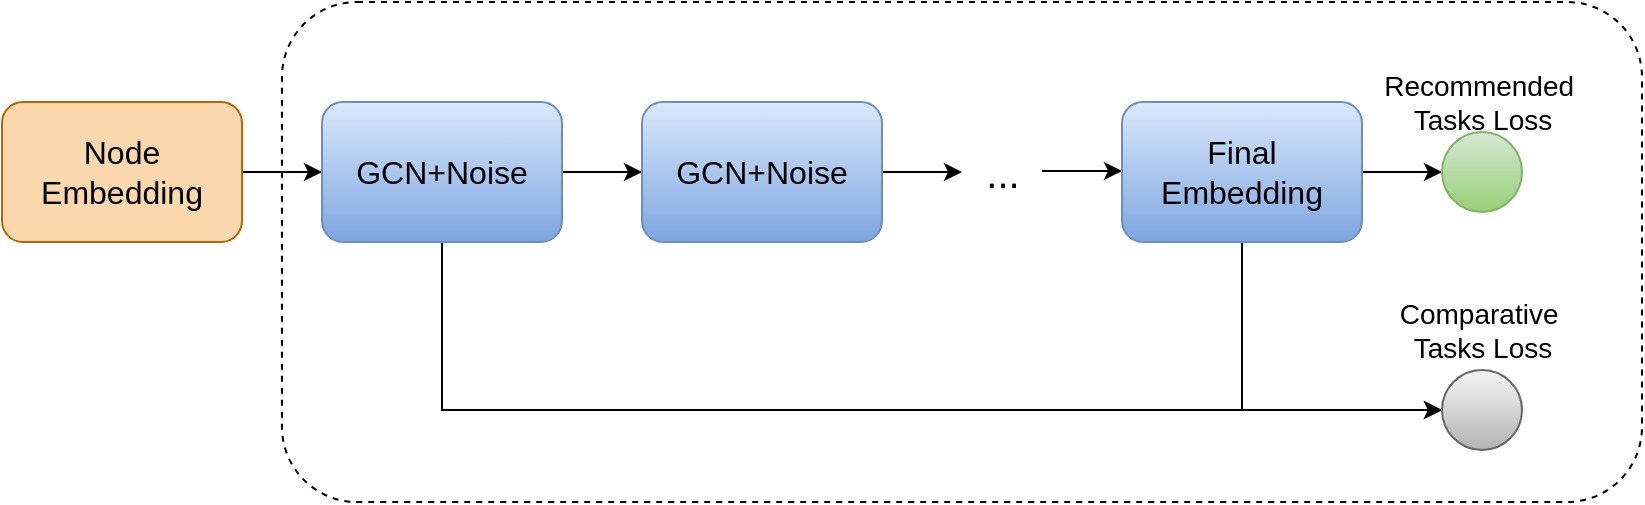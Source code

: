 <mxfile version="24.4.0" type="github">
  <diagram name="第 1 页" id="leCYCpFz-L0AvSXM7aaV">
    <mxGraphModel dx="1173" dy="631" grid="1" gridSize="10" guides="1" tooltips="1" connect="1" arrows="1" fold="1" page="1" pageScale="1" pageWidth="1169" pageHeight="827" math="0" shadow="0">
      <root>
        <mxCell id="0" />
        <mxCell id="1" parent="0" />
        <mxCell id="pFO_m2VJBk1OrtZpRaoa-26" value="" style="rounded=1;whiteSpace=wrap;html=1;dashed=1;" vertex="1" parent="1">
          <mxGeometry x="260" y="210" width="680" height="250" as="geometry" />
        </mxCell>
        <mxCell id="pFO_m2VJBk1OrtZpRaoa-2" style="edgeStyle=orthogonalEdgeStyle;rounded=0;orthogonalLoop=1;jettySize=auto;html=1;exitX=1;exitY=0.5;exitDx=0;exitDy=0;entryX=0;entryY=0.5;entryDx=0;entryDy=0;" edge="1" parent="1" source="pFO_m2VJBk1OrtZpRaoa-1" target="pFO_m2VJBk1OrtZpRaoa-4">
          <mxGeometry relative="1" as="geometry">
            <mxPoint x="280" y="295" as="targetPoint" />
          </mxGeometry>
        </mxCell>
        <mxCell id="pFO_m2VJBk1OrtZpRaoa-1" value="&lt;font style=&quot;font-size: 16px;&quot;&gt;Node Embedding&lt;/font&gt;" style="rounded=1;whiteSpace=wrap;html=1;fillColor=#fad7ac;strokeColor=#b46504;" vertex="1" parent="1">
          <mxGeometry x="120" y="260" width="120" height="70" as="geometry" />
        </mxCell>
        <mxCell id="pFO_m2VJBk1OrtZpRaoa-6" style="edgeStyle=orthogonalEdgeStyle;rounded=0;orthogonalLoop=1;jettySize=auto;html=1;exitX=1;exitY=0.5;exitDx=0;exitDy=0;" edge="1" parent="1" source="pFO_m2VJBk1OrtZpRaoa-4" target="pFO_m2VJBk1OrtZpRaoa-5">
          <mxGeometry relative="1" as="geometry" />
        </mxCell>
        <mxCell id="pFO_m2VJBk1OrtZpRaoa-25" style="edgeStyle=orthogonalEdgeStyle;rounded=0;orthogonalLoop=1;jettySize=auto;html=1;exitX=0.5;exitY=1;exitDx=0;exitDy=0;entryX=0;entryY=0.5;entryDx=0;entryDy=0;" edge="1" parent="1" source="pFO_m2VJBk1OrtZpRaoa-4" target="pFO_m2VJBk1OrtZpRaoa-22">
          <mxGeometry relative="1" as="geometry" />
        </mxCell>
        <mxCell id="pFO_m2VJBk1OrtZpRaoa-4" value="&lt;font style=&quot;font-size: 16px;&quot;&gt;GCN+Noise&lt;/font&gt;" style="rounded=1;whiteSpace=wrap;html=1;fillColor=#dae8fc;gradientColor=#7ea6e0;strokeColor=#6c8ebf;" vertex="1" parent="1">
          <mxGeometry x="280" y="260" width="120" height="70" as="geometry" />
        </mxCell>
        <mxCell id="pFO_m2VJBk1OrtZpRaoa-12" style="edgeStyle=orthogonalEdgeStyle;rounded=0;orthogonalLoop=1;jettySize=auto;html=1;exitX=1;exitY=0.5;exitDx=0;exitDy=0;" edge="1" parent="1" source="pFO_m2VJBk1OrtZpRaoa-5">
          <mxGeometry relative="1" as="geometry">
            <mxPoint x="600" y="295" as="targetPoint" />
          </mxGeometry>
        </mxCell>
        <mxCell id="pFO_m2VJBk1OrtZpRaoa-5" value="&lt;font style=&quot;font-size: 16px;&quot;&gt;GCN+Noise&lt;/font&gt;" style="rounded=1;whiteSpace=wrap;html=1;fillColor=#dae8fc;gradientColor=#7ea6e0;strokeColor=#6c8ebf;" vertex="1" parent="1">
          <mxGeometry x="440" y="260" width="120" height="70" as="geometry" />
        </mxCell>
        <mxCell id="pFO_m2VJBk1OrtZpRaoa-14" value="..." style="text;html=1;align=center;verticalAlign=middle;resizable=0;points=[];autosize=1;strokeColor=none;fillColor=none;fontSize=20;" vertex="1" parent="1">
          <mxGeometry x="600" y="275" width="40" height="40" as="geometry" />
        </mxCell>
        <mxCell id="pFO_m2VJBk1OrtZpRaoa-16" style="edgeStyle=orthogonalEdgeStyle;rounded=0;orthogonalLoop=1;jettySize=auto;html=1;exitX=1;exitY=0.5;exitDx=0;exitDy=0;" edge="1" parent="1">
          <mxGeometry relative="1" as="geometry">
            <mxPoint x="680" y="294.5" as="targetPoint" />
            <mxPoint x="640" y="294.5" as="sourcePoint" />
            <Array as="points">
              <mxPoint x="660" y="295" />
              <mxPoint x="660" y="295" />
            </Array>
          </mxGeometry>
        </mxCell>
        <mxCell id="pFO_m2VJBk1OrtZpRaoa-18" style="edgeStyle=orthogonalEdgeStyle;rounded=0;orthogonalLoop=1;jettySize=auto;html=1;exitX=1;exitY=0.5;exitDx=0;exitDy=0;" edge="1" parent="1" source="pFO_m2VJBk1OrtZpRaoa-17">
          <mxGeometry relative="1" as="geometry">
            <mxPoint x="840" y="295" as="targetPoint" />
          </mxGeometry>
        </mxCell>
        <mxCell id="pFO_m2VJBk1OrtZpRaoa-24" style="edgeStyle=orthogonalEdgeStyle;rounded=0;orthogonalLoop=1;jettySize=auto;html=1;exitX=0.5;exitY=1;exitDx=0;exitDy=0;entryX=0;entryY=0.5;entryDx=0;entryDy=0;" edge="1" parent="1" source="pFO_m2VJBk1OrtZpRaoa-17" target="pFO_m2VJBk1OrtZpRaoa-22">
          <mxGeometry relative="1" as="geometry" />
        </mxCell>
        <mxCell id="pFO_m2VJBk1OrtZpRaoa-17" value="&lt;font style=&quot;font-size: 16px;&quot;&gt;Final Embedding&lt;/font&gt;" style="rounded=1;whiteSpace=wrap;html=1;fillColor=#dae8fc;gradientColor=#7ea6e0;strokeColor=#6c8ebf;" vertex="1" parent="1">
          <mxGeometry x="680" y="260" width="120" height="70" as="geometry" />
        </mxCell>
        <mxCell id="pFO_m2VJBk1OrtZpRaoa-19" value="" style="ellipse;whiteSpace=wrap;html=1;aspect=fixed;fillColor=#d5e8d4;strokeColor=#82b366;gradientColor=#97d077;" vertex="1" parent="1">
          <mxGeometry x="840" y="275" width="40" height="40" as="geometry" />
        </mxCell>
        <mxCell id="pFO_m2VJBk1OrtZpRaoa-20" value="&lt;font style=&quot;font-size: 14px;&quot;&gt;Recommended&amp;nbsp;&lt;/font&gt;&lt;div style=&quot;font-size: 14px;&quot;&gt;&lt;font style=&quot;font-size: 14px;&quot;&gt;Tasks Loss&lt;/font&gt;&lt;/div&gt;" style="text;html=1;align=center;verticalAlign=middle;resizable=0;points=[];autosize=1;strokeColor=none;fillColor=none;" vertex="1" parent="1">
          <mxGeometry x="800" y="235" width="120" height="50" as="geometry" />
        </mxCell>
        <mxCell id="pFO_m2VJBk1OrtZpRaoa-22" value="" style="ellipse;whiteSpace=wrap;html=1;aspect=fixed;fillColor=#f5f5f5;strokeColor=#666666;gradientColor=#b3b3b3;" vertex="1" parent="1">
          <mxGeometry x="840" y="394" width="40" height="40" as="geometry" />
        </mxCell>
        <mxCell id="pFO_m2VJBk1OrtZpRaoa-23" value="&lt;font style=&quot;font-size: 14px;&quot;&gt;Comparative&amp;nbsp;&lt;/font&gt;&lt;div style=&quot;font-size: 14px;&quot;&gt;&lt;font style=&quot;font-size: 14px;&quot;&gt;Tasks Loss&lt;/font&gt;&lt;/div&gt;" style="text;html=1;align=center;verticalAlign=middle;resizable=0;points=[];autosize=1;strokeColor=none;fillColor=none;" vertex="1" parent="1">
          <mxGeometry x="805" y="349" width="110" height="50" as="geometry" />
        </mxCell>
      </root>
    </mxGraphModel>
  </diagram>
</mxfile>
